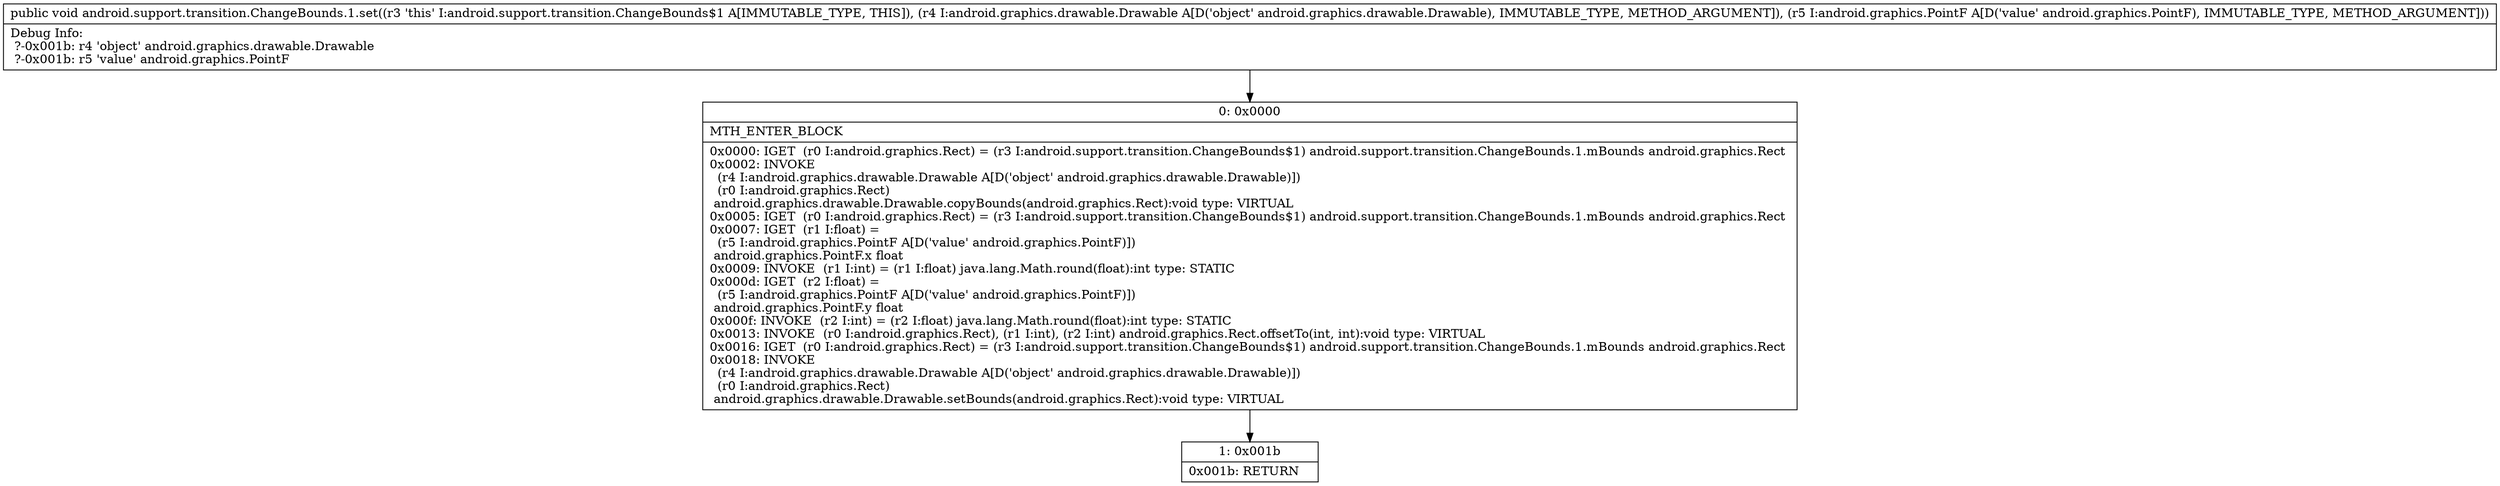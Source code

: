 digraph "CFG forandroid.support.transition.ChangeBounds.1.set(Landroid\/graphics\/drawable\/Drawable;Landroid\/graphics\/PointF;)V" {
Node_0 [shape=record,label="{0\:\ 0x0000|MTH_ENTER_BLOCK\l|0x0000: IGET  (r0 I:android.graphics.Rect) = (r3 I:android.support.transition.ChangeBounds$1) android.support.transition.ChangeBounds.1.mBounds android.graphics.Rect \l0x0002: INVOKE  \l  (r4 I:android.graphics.drawable.Drawable A[D('object' android.graphics.drawable.Drawable)])\l  (r0 I:android.graphics.Rect)\l android.graphics.drawable.Drawable.copyBounds(android.graphics.Rect):void type: VIRTUAL \l0x0005: IGET  (r0 I:android.graphics.Rect) = (r3 I:android.support.transition.ChangeBounds$1) android.support.transition.ChangeBounds.1.mBounds android.graphics.Rect \l0x0007: IGET  (r1 I:float) = \l  (r5 I:android.graphics.PointF A[D('value' android.graphics.PointF)])\l android.graphics.PointF.x float \l0x0009: INVOKE  (r1 I:int) = (r1 I:float) java.lang.Math.round(float):int type: STATIC \l0x000d: IGET  (r2 I:float) = \l  (r5 I:android.graphics.PointF A[D('value' android.graphics.PointF)])\l android.graphics.PointF.y float \l0x000f: INVOKE  (r2 I:int) = (r2 I:float) java.lang.Math.round(float):int type: STATIC \l0x0013: INVOKE  (r0 I:android.graphics.Rect), (r1 I:int), (r2 I:int) android.graphics.Rect.offsetTo(int, int):void type: VIRTUAL \l0x0016: IGET  (r0 I:android.graphics.Rect) = (r3 I:android.support.transition.ChangeBounds$1) android.support.transition.ChangeBounds.1.mBounds android.graphics.Rect \l0x0018: INVOKE  \l  (r4 I:android.graphics.drawable.Drawable A[D('object' android.graphics.drawable.Drawable)])\l  (r0 I:android.graphics.Rect)\l android.graphics.drawable.Drawable.setBounds(android.graphics.Rect):void type: VIRTUAL \l}"];
Node_1 [shape=record,label="{1\:\ 0x001b|0x001b: RETURN   \l}"];
MethodNode[shape=record,label="{public void android.support.transition.ChangeBounds.1.set((r3 'this' I:android.support.transition.ChangeBounds$1 A[IMMUTABLE_TYPE, THIS]), (r4 I:android.graphics.drawable.Drawable A[D('object' android.graphics.drawable.Drawable), IMMUTABLE_TYPE, METHOD_ARGUMENT]), (r5 I:android.graphics.PointF A[D('value' android.graphics.PointF), IMMUTABLE_TYPE, METHOD_ARGUMENT]))  | Debug Info:\l  ?\-0x001b: r4 'object' android.graphics.drawable.Drawable\l  ?\-0x001b: r5 'value' android.graphics.PointF\l}"];
MethodNode -> Node_0;
Node_0 -> Node_1;
}

